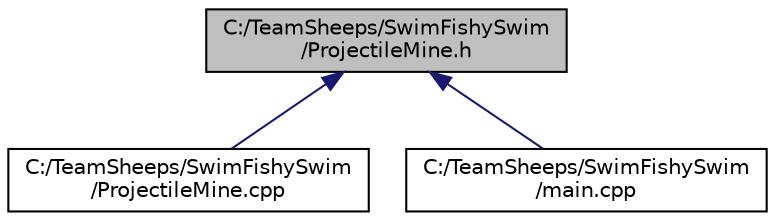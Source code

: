 digraph "C:/TeamSheeps/SwimFishySwim/ProjectileMine.h"
{
 // LATEX_PDF_SIZE
  edge [fontname="Helvetica",fontsize="10",labelfontname="Helvetica",labelfontsize="10"];
  node [fontname="Helvetica",fontsize="10",shape=record];
  Node1 [label="C:/TeamSheeps/SwimFishySwim\l/ProjectileMine.h",height=0.2,width=0.4,color="black", fillcolor="grey75", style="filled", fontcolor="black",tooltip=" "];
  Node1 -> Node2 [dir="back",color="midnightblue",fontsize="10",style="solid",fontname="Helvetica"];
  Node2 [label="C:/TeamSheeps/SwimFishySwim\l/ProjectileMine.cpp",height=0.2,width=0.4,color="black", fillcolor="white", style="filled",URL="$_projectile_mine_8cpp.html",tooltip=" "];
  Node1 -> Node3 [dir="back",color="midnightblue",fontsize="10",style="solid",fontname="Helvetica"];
  Node3 [label="C:/TeamSheeps/SwimFishySwim\l/main.cpp",height=0.2,width=0.4,color="black", fillcolor="white", style="filled",URL="$main_8cpp.html",tooltip=" "];
}
